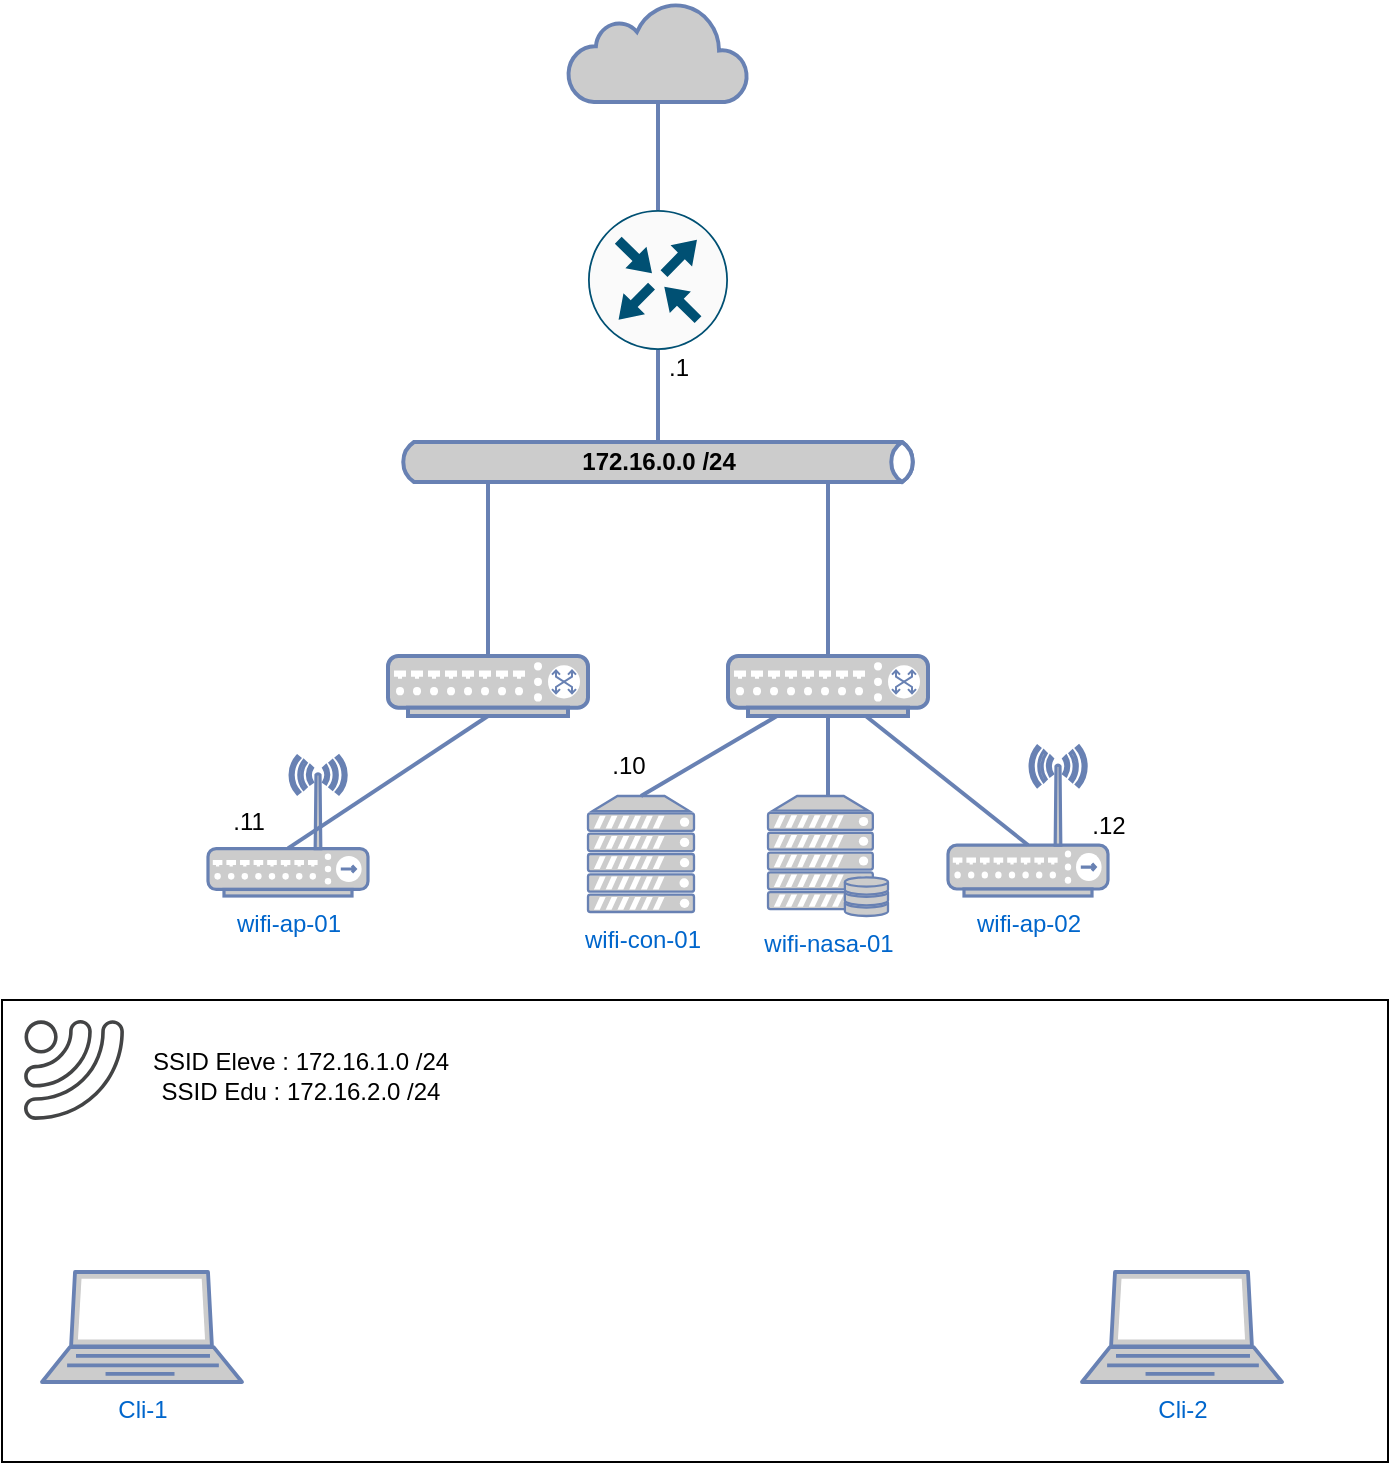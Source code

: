 <mxfile version="24.0.4" type="device">
  <diagram name="Page-1" id="UGERrRTtrFB4jtHQJWO9">
    <mxGraphModel dx="880" dy="1662" grid="1" gridSize="10" guides="1" tooltips="1" connect="1" arrows="1" fold="1" page="1" pageScale="1" pageWidth="827" pageHeight="1169" math="0" shadow="0">
      <root>
        <mxCell id="0" />
        <mxCell id="1" parent="0" />
        <mxCell id="h2X1f5EoMMbDEtBi3-Ch-1" value="" style="rounded=0;whiteSpace=wrap;html=1;fillColor=none;" parent="1" vertex="1">
          <mxGeometry x="97" y="-161" width="693" height="231" as="geometry" />
        </mxCell>
        <mxCell id="cvG3VCdItDC6tDdGZ3lL-1" value="&lt;font color=&quot;#000000&quot;&gt;&lt;b&gt;172.16.0.0 /24&lt;/b&gt;&lt;/font&gt;" style="html=1;fillColor=#CCCCCC;strokeColor=#6881B3;gradientColor=none;gradientDirection=north;strokeWidth=2;shape=mxgraph.networks.bus;gradientColor=none;gradientDirection=north;fontColor=#ffffff;perimeter=backbonePerimeter;backboneSize=20;" parent="1" vertex="1">
          <mxGeometry x="295" y="-440" width="260" height="20" as="geometry" />
        </mxCell>
        <mxCell id="cvG3VCdItDC6tDdGZ3lL-2" value="" style="strokeColor=#6881B3;edgeStyle=none;rounded=0;endArrow=none;html=1;strokeWidth=2;" parent="1" source="cvG3VCdItDC6tDdGZ3lL-19" target="cvG3VCdItDC6tDdGZ3lL-1" edge="1">
          <mxGeometry relative="1" as="geometry">
            <mxPoint x="260" y="-320" as="sourcePoint" />
          </mxGeometry>
        </mxCell>
        <mxCell id="cvG3VCdItDC6tDdGZ3lL-3" value="" style="strokeColor=#6881B3;edgeStyle=none;rounded=0;endArrow=none;html=1;strokeWidth=2;" parent="1" source="cvG3VCdItDC6tDdGZ3lL-23" target="cvG3VCdItDC6tDdGZ3lL-1" edge="1">
          <mxGeometry relative="1" as="geometry">
            <mxPoint x="320" y="-320" as="sourcePoint" />
          </mxGeometry>
        </mxCell>
        <mxCell id="cvG3VCdItDC6tDdGZ3lL-6" value="" style="strokeColor=#6881B3;edgeStyle=none;rounded=0;endArrow=none;html=1;strokeWidth=2;" parent="1" source="cvG3VCdItDC6tDdGZ3lL-19" target="cvG3VCdItDC6tDdGZ3lL-18" edge="1">
          <mxGeometry relative="1" as="geometry">
            <mxPoint x="260" y="-176" as="sourcePoint" />
          </mxGeometry>
        </mxCell>
        <mxCell id="cvG3VCdItDC6tDdGZ3lL-7" value="" style="strokeColor=#6881B3;edgeStyle=none;rounded=0;endArrow=none;html=1;strokeWidth=2;" parent="1" source="cvG3VCdItDC6tDdGZ3lL-22" target="cvG3VCdItDC6tDdGZ3lL-1" edge="1">
          <mxGeometry relative="1" as="geometry">
            <mxPoint x="320" y="-180" as="sourcePoint" />
          </mxGeometry>
        </mxCell>
        <mxCell id="cvG3VCdItDC6tDdGZ3lL-12" value="wifi-ap-01" style="fontColor=#0066CC;verticalAlign=top;verticalLabelPosition=bottom;labelPosition=center;align=center;html=1;outlineConnect=0;fillColor=#CCCCCC;strokeColor=#6881B3;gradientColor=none;gradientDirection=north;strokeWidth=2;shape=mxgraph.networks.wireless_hub;points=[[0,0.7,0,0,0],[0.02,0.94,0,0,0],[0.5,0.66,0,0,0],[0.5,1,0,0,0],[0.55,0,0,0,0],[0.82,0,0,0,0],[0.98,0.94,0,0,0],[1,0.7,0,0,0]];" parent="1" vertex="1">
          <mxGeometry x="200" y="-283" width="80" height="70" as="geometry" />
        </mxCell>
        <mxCell id="cvG3VCdItDC6tDdGZ3lL-13" value="wifi-nasa-01" style="fontColor=#0066CC;verticalAlign=top;verticalLabelPosition=bottom;labelPosition=center;align=center;html=1;outlineConnect=0;fillColor=#CCCCCC;strokeColor=#6881B3;gradientColor=none;gradientDirection=north;strokeWidth=2;shape=mxgraph.networks.server_storage;" parent="1" vertex="1">
          <mxGeometry x="480" y="-263" width="60" height="60" as="geometry" />
        </mxCell>
        <mxCell id="cvG3VCdItDC6tDdGZ3lL-15" value="Cli-1" style="fontColor=#0066CC;verticalAlign=top;verticalLabelPosition=bottom;labelPosition=center;align=center;html=1;outlineConnect=0;fillColor=#CCCCCC;strokeColor=#6881B3;gradientColor=none;gradientDirection=north;strokeWidth=2;shape=mxgraph.networks.laptop;" parent="1" vertex="1">
          <mxGeometry x="117" y="-25" width="100" height="55" as="geometry" />
        </mxCell>
        <mxCell id="cvG3VCdItDC6tDdGZ3lL-16" value="Cli-2" style="fontColor=#0066CC;verticalAlign=top;verticalLabelPosition=bottom;labelPosition=center;align=center;html=1;outlineConnect=0;fillColor=#CCCCCC;strokeColor=#6881B3;gradientColor=none;gradientDirection=north;strokeWidth=2;shape=mxgraph.networks.laptop;" parent="1" vertex="1">
          <mxGeometry x="637" y="-25" width="100" height="55" as="geometry" />
        </mxCell>
        <mxCell id="cvG3VCdItDC6tDdGZ3lL-17" value="wifi-con-01" style="fontColor=#0066CC;verticalAlign=top;verticalLabelPosition=bottom;labelPosition=center;align=center;html=1;outlineConnect=0;fillColor=#CCCCCC;strokeColor=#6881B3;gradientColor=none;gradientDirection=north;strokeWidth=2;shape=mxgraph.networks.server;" parent="1" vertex="1">
          <mxGeometry x="390" y="-263" width="53" height="58" as="geometry" />
        </mxCell>
        <mxCell id="cvG3VCdItDC6tDdGZ3lL-18" value="" style="html=1;outlineConnect=0;fillColor=#CCCCCC;strokeColor=#6881B3;gradientColor=none;gradientDirection=north;strokeWidth=2;shape=mxgraph.networks.cloud;fontColor=#ffffff;" parent="1" vertex="1">
          <mxGeometry x="380" y="-660" width="90" height="50" as="geometry" />
        </mxCell>
        <mxCell id="cvG3VCdItDC6tDdGZ3lL-19" value="" style="sketch=0;points=[[0.5,0,0],[1,0.5,0],[0.5,1,0],[0,0.5,0],[0.145,0.145,0],[0.856,0.145,0],[0.855,0.856,0],[0.145,0.855,0]];verticalLabelPosition=bottom;html=1;verticalAlign=top;aspect=fixed;align=center;pointerEvents=1;shape=mxgraph.cisco19.rect;prIcon=router;fillColor=#FAFAFA;strokeColor=#005073;" parent="1" vertex="1">
          <mxGeometry x="390" y="-556" width="70" height="70" as="geometry" />
        </mxCell>
        <mxCell id="cvG3VCdItDC6tDdGZ3lL-22" value="" style="fontColor=#0066CC;verticalAlign=top;verticalLabelPosition=bottom;labelPosition=center;align=center;html=1;outlineConnect=0;fillColor=#CCCCCC;strokeColor=#6881B3;gradientColor=none;gradientDirection=north;strokeWidth=2;shape=mxgraph.networks.switch;" parent="1" vertex="1">
          <mxGeometry x="290" y="-333" width="100" height="30" as="geometry" />
        </mxCell>
        <mxCell id="cvG3VCdItDC6tDdGZ3lL-23" value="" style="fontColor=#0066CC;verticalAlign=top;verticalLabelPosition=bottom;labelPosition=center;align=center;html=1;outlineConnect=0;fillColor=#CCCCCC;strokeColor=#6881B3;gradientColor=none;gradientDirection=north;strokeWidth=2;shape=mxgraph.networks.switch;" parent="1" vertex="1">
          <mxGeometry x="460" y="-333" width="100" height="30" as="geometry" />
        </mxCell>
        <mxCell id="cvG3VCdItDC6tDdGZ3lL-26" value="" style="strokeColor=#6881B3;edgeStyle=none;rounded=0;endArrow=none;html=1;strokeWidth=2;entryX=0.5;entryY=0;entryDx=0;entryDy=0;entryPerimeter=0;" parent="1" source="cvG3VCdItDC6tDdGZ3lL-23" target="cvG3VCdItDC6tDdGZ3lL-17" edge="1">
          <mxGeometry relative="1" as="geometry">
            <mxPoint x="520" y="-323" as="sourcePoint" />
            <mxPoint x="520" y="-485" as="targetPoint" />
          </mxGeometry>
        </mxCell>
        <mxCell id="cvG3VCdItDC6tDdGZ3lL-27" value="" style="strokeColor=#6881B3;edgeStyle=none;rounded=0;endArrow=none;html=1;strokeWidth=2;entryX=0.5;entryY=1;entryDx=0;entryDy=0;entryPerimeter=0;" parent="1" source="cvG3VCdItDC6tDdGZ3lL-13" target="cvG3VCdItDC6tDdGZ3lL-23" edge="1">
          <mxGeometry relative="1" as="geometry">
            <mxPoint x="350" y="-323" as="sourcePoint" />
            <mxPoint x="350" y="-485" as="targetPoint" />
          </mxGeometry>
        </mxCell>
        <mxCell id="cvG3VCdItDC6tDdGZ3lL-29" value="" style="strokeColor=#6881B3;edgeStyle=none;rounded=0;endArrow=none;html=1;strokeWidth=2;exitX=0.5;exitY=0.66;exitDx=0;exitDy=0;exitPerimeter=0;entryX=0.5;entryY=1;entryDx=0;entryDy=0;entryPerimeter=0;" parent="1" source="cvG3VCdItDC6tDdGZ3lL-12" target="cvG3VCdItDC6tDdGZ3lL-22" edge="1">
          <mxGeometry relative="1" as="geometry">
            <mxPoint x="350" y="-323" as="sourcePoint" />
            <mxPoint x="350" y="-484" as="targetPoint" />
          </mxGeometry>
        </mxCell>
        <mxCell id="cvG3VCdItDC6tDdGZ3lL-30" value="wifi-ap-02" style="fontColor=#0066CC;verticalAlign=top;verticalLabelPosition=bottom;labelPosition=center;align=center;html=1;outlineConnect=0;fillColor=#CCCCCC;strokeColor=#6881B3;gradientColor=none;gradientDirection=north;strokeWidth=2;shape=mxgraph.networks.wireless_hub;points=[[0,0.7,0,0,0],[0.02,0.94,0,0,0],[0.5,0.66,0,0,0],[0.5,1,0,0,0],[0.55,0,0,0,0],[0.82,0,0,0,0],[0.98,0.94,0,0,0],[1,0.7,0,0,0]];" parent="1" vertex="1">
          <mxGeometry x="570" y="-288" width="80" height="75" as="geometry" />
        </mxCell>
        <mxCell id="cvG3VCdItDC6tDdGZ3lL-32" value="" style="strokeColor=#6881B3;edgeStyle=none;rounded=0;endArrow=none;html=1;strokeWidth=2;exitX=0.5;exitY=0.66;exitDx=0;exitDy=0;exitPerimeter=0;" parent="1" source="cvG3VCdItDC6tDdGZ3lL-30" target="cvG3VCdItDC6tDdGZ3lL-23" edge="1">
          <mxGeometry relative="1" as="geometry">
            <mxPoint x="549" y="-253" as="sourcePoint" />
            <mxPoint x="520" y="-293" as="targetPoint" />
          </mxGeometry>
        </mxCell>
        <mxCell id="cvG3VCdItDC6tDdGZ3lL-41" value=".10" style="text;html=1;align=center;verticalAlign=middle;resizable=0;points=[];autosize=1;strokeColor=none;fillColor=none;" parent="1" vertex="1">
          <mxGeometry x="390" y="-293" width="40" height="30" as="geometry" />
        </mxCell>
        <mxCell id="cvG3VCdItDC6tDdGZ3lL-42" value=".11" style="text;html=1;align=center;verticalAlign=middle;resizable=0;points=[];autosize=1;strokeColor=none;fillColor=none;" parent="1" vertex="1">
          <mxGeometry x="200" y="-265.5" width="40" height="30" as="geometry" />
        </mxCell>
        <mxCell id="cvG3VCdItDC6tDdGZ3lL-43" value=".12" style="text;html=1;align=center;verticalAlign=middle;resizable=0;points=[];autosize=1;strokeColor=none;fillColor=none;" parent="1" vertex="1">
          <mxGeometry x="630" y="-263" width="40" height="30" as="geometry" />
        </mxCell>
        <mxCell id="n-mkXnNXP8fDGp-6rKG4-1" value=".1" style="text;html=1;align=center;verticalAlign=middle;resizable=0;points=[];autosize=1;strokeColor=none;fillColor=none;" parent="1" vertex="1">
          <mxGeometry x="420" y="-492" width="30" height="30" as="geometry" />
        </mxCell>
        <mxCell id="h2X1f5EoMMbDEtBi3-Ch-2" value="" style="sketch=0;pointerEvents=1;shadow=0;dashed=0;html=1;strokeColor=none;fillColor=#434445;aspect=fixed;labelPosition=center;verticalLabelPosition=bottom;verticalAlign=top;align=center;outlineConnect=0;shape=mxgraph.vvd.wi_fi;rotation=90;" parent="1" vertex="1">
          <mxGeometry x="108" y="-151" width="50" height="50" as="geometry" />
        </mxCell>
        <mxCell id="h2X1f5EoMMbDEtBi3-Ch-3" value="SSID Eleve : 172.16.1.0 /24&lt;br&gt;SSID Edu : 172.16.2.0 /24" style="text;html=1;align=center;verticalAlign=middle;resizable=0;points=[];autosize=1;strokeColor=none;fillColor=none;" parent="1" vertex="1">
          <mxGeometry x="161" y="-143" width="170" height="40" as="geometry" />
        </mxCell>
      </root>
    </mxGraphModel>
  </diagram>
</mxfile>
